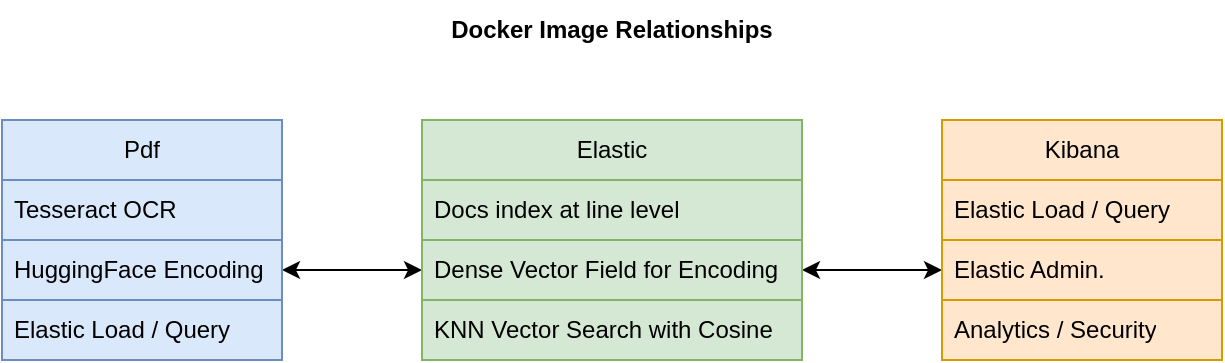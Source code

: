 <mxfile version="24.7.14">
  <diagram id="C5RBs43oDa-KdzZeNtuy" name="Page-1">
    <mxGraphModel dx="1050" dy="530" grid="1" gridSize="10" guides="1" tooltips="1" connect="1" arrows="1" fold="1" page="1" pageScale="1" pageWidth="827" pageHeight="1169" math="0" shadow="0">
      <root>
        <mxCell id="WIyWlLk6GJQsqaUBKTNV-0" />
        <mxCell id="WIyWlLk6GJQsqaUBKTNV-1" parent="WIyWlLk6GJQsqaUBKTNV-0" />
        <mxCell id="Ag2SxAUhF7h_0CbkG5eO-8" value="" style="endArrow=classic;startArrow=classic;html=1;rounded=0;entryX=1;entryY=0.5;entryDx=0;entryDy=0;exitX=0;exitY=0.5;exitDx=0;exitDy=0;" edge="1" parent="WIyWlLk6GJQsqaUBKTNV-1" source="Ag2SxAUhF7h_0CbkG5eO-21" target="Ag2SxAUhF7h_0CbkG5eO-16">
          <mxGeometry width="50" height="50" relative="1" as="geometry">
            <mxPoint x="570" y="105" as="sourcePoint" />
            <mxPoint x="460" y="105" as="targetPoint" />
          </mxGeometry>
        </mxCell>
        <mxCell id="Ag2SxAUhF7h_0CbkG5eO-9" value="" style="endArrow=classic;startArrow=classic;html=1;rounded=0;exitX=1;exitY=0.5;exitDx=0;exitDy=0;entryX=0;entryY=0.5;entryDx=0;entryDy=0;" edge="1" parent="WIyWlLk6GJQsqaUBKTNV-1" source="Ag2SxAUhF7h_0CbkG5eO-12" target="Ag2SxAUhF7h_0CbkG5eO-16">
          <mxGeometry width="50" height="50" relative="1" as="geometry">
            <mxPoint x="390" y="230" as="sourcePoint" />
            <mxPoint x="440" y="180" as="targetPoint" />
          </mxGeometry>
        </mxCell>
        <mxCell id="Ag2SxAUhF7h_0CbkG5eO-10" value="Pdf" style="swimlane;fontStyle=0;childLayout=stackLayout;horizontal=1;startSize=30;horizontalStack=0;resizeParent=1;resizeParentMax=0;resizeLast=0;collapsible=1;marginBottom=0;whiteSpace=wrap;html=1;fillColor=#dae8fc;strokeColor=#6c8ebf;" vertex="1" parent="WIyWlLk6GJQsqaUBKTNV-1">
          <mxGeometry x="70" y="90" width="140" height="120" as="geometry" />
        </mxCell>
        <mxCell id="Ag2SxAUhF7h_0CbkG5eO-11" value="Tesseract OCR" style="text;strokeColor=#6c8ebf;fillColor=#dae8fc;align=left;verticalAlign=middle;spacingLeft=4;spacingRight=4;overflow=hidden;points=[[0,0.5],[1,0.5]];portConstraint=eastwest;rotatable=0;whiteSpace=wrap;html=1;" vertex="1" parent="Ag2SxAUhF7h_0CbkG5eO-10">
          <mxGeometry y="30" width="140" height="30" as="geometry" />
        </mxCell>
        <mxCell id="Ag2SxAUhF7h_0CbkG5eO-12" value="HuggingFace Encoding" style="text;strokeColor=#6c8ebf;fillColor=#dae8fc;align=left;verticalAlign=middle;spacingLeft=4;spacingRight=4;overflow=hidden;points=[[0,0.5],[1,0.5]];portConstraint=eastwest;rotatable=0;whiteSpace=wrap;html=1;" vertex="1" parent="Ag2SxAUhF7h_0CbkG5eO-10">
          <mxGeometry y="60" width="140" height="30" as="geometry" />
        </mxCell>
        <mxCell id="Ag2SxAUhF7h_0CbkG5eO-13" value="Elastic Load / Query" style="text;strokeColor=#6c8ebf;fillColor=#dae8fc;align=left;verticalAlign=middle;spacingLeft=4;spacingRight=4;overflow=hidden;points=[[0,0.5],[1,0.5]];portConstraint=eastwest;rotatable=0;whiteSpace=wrap;html=1;" vertex="1" parent="Ag2SxAUhF7h_0CbkG5eO-10">
          <mxGeometry y="90" width="140" height="30" as="geometry" />
        </mxCell>
        <mxCell id="Ag2SxAUhF7h_0CbkG5eO-14" value="Elastic" style="swimlane;fontStyle=0;childLayout=stackLayout;horizontal=1;startSize=30;horizontalStack=0;resizeParent=1;resizeParentMax=0;resizeLast=0;collapsible=1;marginBottom=0;whiteSpace=wrap;html=1;fillColor=#d5e8d4;strokeColor=#82b366;" vertex="1" parent="WIyWlLk6GJQsqaUBKTNV-1">
          <mxGeometry x="280" y="90" width="190" height="120" as="geometry" />
        </mxCell>
        <mxCell id="Ag2SxAUhF7h_0CbkG5eO-15" value="Docs index at line level" style="text;strokeColor=#82b366;fillColor=#d5e8d4;align=left;verticalAlign=middle;spacingLeft=4;spacingRight=4;overflow=hidden;points=[[0,0.5],[1,0.5]];portConstraint=eastwest;rotatable=0;whiteSpace=wrap;html=1;" vertex="1" parent="Ag2SxAUhF7h_0CbkG5eO-14">
          <mxGeometry y="30" width="190" height="30" as="geometry" />
        </mxCell>
        <mxCell id="Ag2SxAUhF7h_0CbkG5eO-16" value="Dense Vector Field for Encoding" style="text;strokeColor=#82b366;fillColor=#d5e8d4;align=left;verticalAlign=middle;spacingLeft=4;spacingRight=4;overflow=hidden;points=[[0,0.5],[1,0.5]];portConstraint=eastwest;rotatable=0;whiteSpace=wrap;html=1;" vertex="1" parent="Ag2SxAUhF7h_0CbkG5eO-14">
          <mxGeometry y="60" width="190" height="30" as="geometry" />
        </mxCell>
        <mxCell id="Ag2SxAUhF7h_0CbkG5eO-17" value="KNN Vector Search with Cosine" style="text;strokeColor=#82b366;fillColor=#d5e8d4;align=left;verticalAlign=middle;spacingLeft=4;spacingRight=4;overflow=hidden;points=[[0,0.5],[1,0.5]];portConstraint=eastwest;rotatable=0;whiteSpace=wrap;html=1;" vertex="1" parent="Ag2SxAUhF7h_0CbkG5eO-14">
          <mxGeometry y="90" width="190" height="30" as="geometry" />
        </mxCell>
        <mxCell id="Ag2SxAUhF7h_0CbkG5eO-19" value="Kibana" style="swimlane;fontStyle=0;childLayout=stackLayout;horizontal=1;startSize=30;horizontalStack=0;resizeParent=1;resizeParentMax=0;resizeLast=0;collapsible=1;marginBottom=0;whiteSpace=wrap;html=1;fillColor=#ffe6cc;strokeColor=#d79b00;" vertex="1" parent="WIyWlLk6GJQsqaUBKTNV-1">
          <mxGeometry x="540" y="90" width="140" height="120" as="geometry" />
        </mxCell>
        <mxCell id="Ag2SxAUhF7h_0CbkG5eO-20" value="Elastic Load / Query" style="text;strokeColor=#d79b00;fillColor=#ffe6cc;align=left;verticalAlign=middle;spacingLeft=4;spacingRight=4;overflow=hidden;points=[[0,0.5],[1,0.5]];portConstraint=eastwest;rotatable=0;whiteSpace=wrap;html=1;" vertex="1" parent="Ag2SxAUhF7h_0CbkG5eO-19">
          <mxGeometry y="30" width="140" height="30" as="geometry" />
        </mxCell>
        <mxCell id="Ag2SxAUhF7h_0CbkG5eO-21" value="Elastic Admin." style="text;strokeColor=#d79b00;fillColor=#ffe6cc;align=left;verticalAlign=middle;spacingLeft=4;spacingRight=4;overflow=hidden;points=[[0,0.5],[1,0.5]];portConstraint=eastwest;rotatable=0;whiteSpace=wrap;html=1;" vertex="1" parent="Ag2SxAUhF7h_0CbkG5eO-19">
          <mxGeometry y="60" width="140" height="30" as="geometry" />
        </mxCell>
        <mxCell id="Ag2SxAUhF7h_0CbkG5eO-22" value="Analytics / Security" style="text;strokeColor=#d79b00;fillColor=#ffe6cc;align=left;verticalAlign=middle;spacingLeft=4;spacingRight=4;overflow=hidden;points=[[0,0.5],[1,0.5]];portConstraint=eastwest;rotatable=0;whiteSpace=wrap;html=1;" vertex="1" parent="Ag2SxAUhF7h_0CbkG5eO-19">
          <mxGeometry y="90" width="140" height="30" as="geometry" />
        </mxCell>
        <mxCell id="Ag2SxAUhF7h_0CbkG5eO-24" value="&lt;b&gt;Docker Image Relationships&lt;/b&gt;" style="text;html=1;align=center;verticalAlign=middle;whiteSpace=wrap;rounded=0;" vertex="1" parent="WIyWlLk6GJQsqaUBKTNV-1">
          <mxGeometry x="245" y="30" width="260" height="30" as="geometry" />
        </mxCell>
      </root>
    </mxGraphModel>
  </diagram>
</mxfile>
